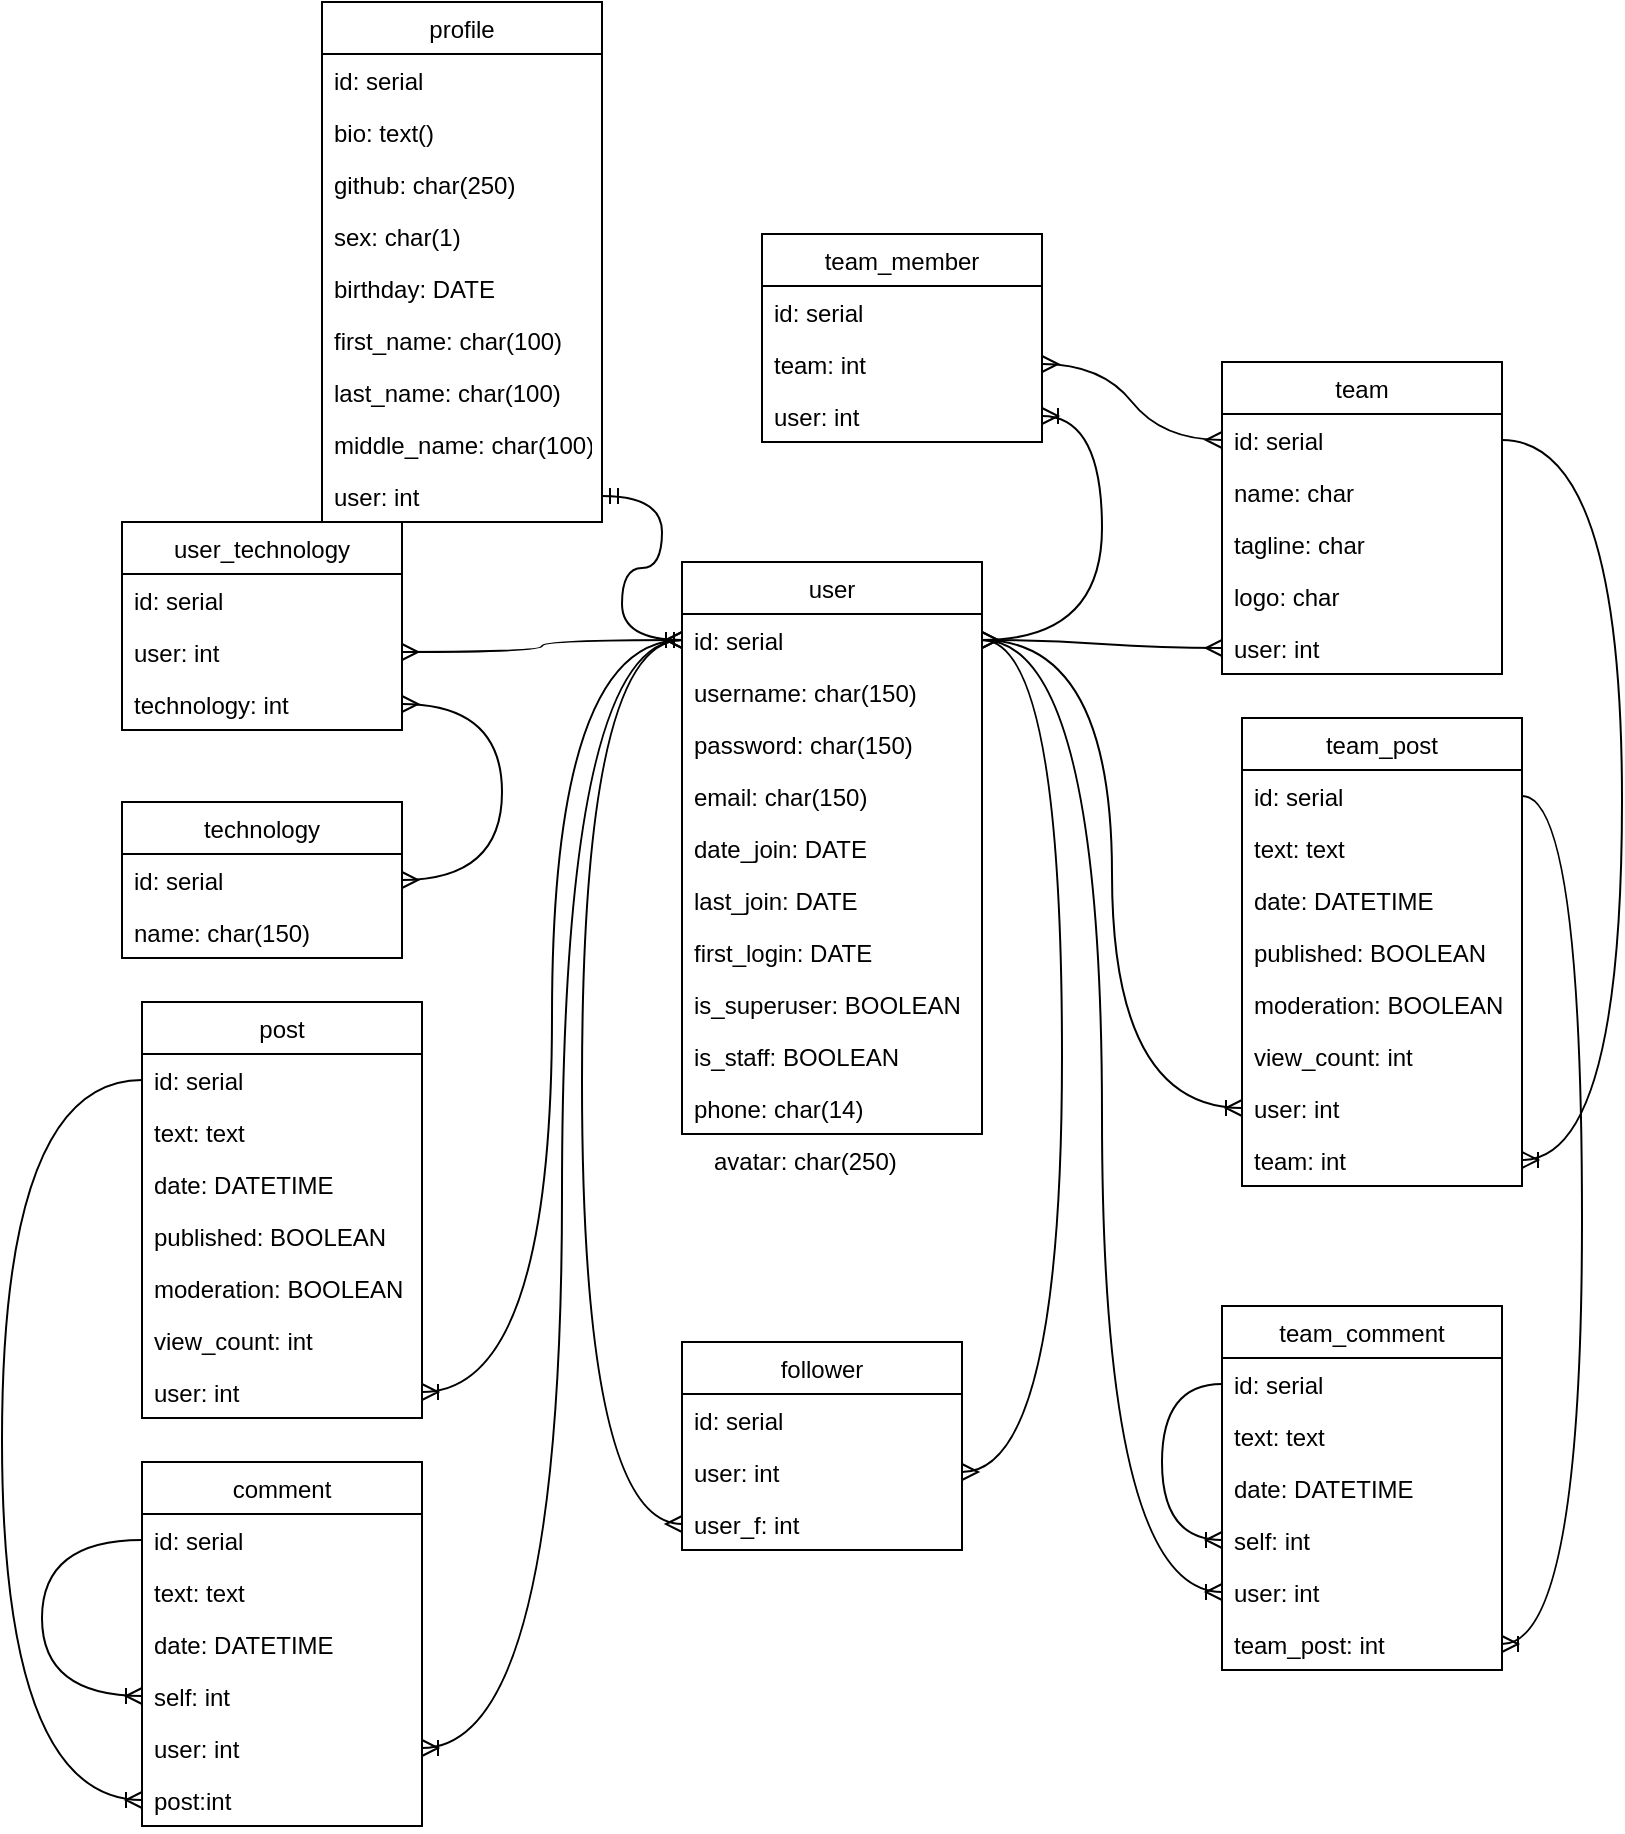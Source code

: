 <mxfile version="21.0.6" type="github">
  <diagram name="Page-1" id="c4acf3e9-155e-7222-9cf6-157b1a14988f">
    <mxGraphModel dx="1290" dy="1721" grid="1" gridSize="10" guides="1" tooltips="1" connect="1" arrows="1" fold="1" page="1" pageScale="1" pageWidth="850" pageHeight="1100" background="none" math="0" shadow="0">
      <root>
        <mxCell id="0" />
        <mxCell id="1" parent="0" />
        <object label="user" avatar="char(250)" id="QT2d1rO1spnCva16nApe-1">
          <mxCell style="swimlane;fontStyle=0;childLayout=stackLayout;horizontal=1;startSize=26;fillColor=none;horizontalStack=0;resizeParent=1;resizeParentMax=0;resizeLast=0;collapsible=1;marginBottom=0;" parent="1" vertex="1">
            <mxGeometry x="360" y="60" width="150" height="286" as="geometry" />
          </mxCell>
        </object>
        <mxCell id="QT2d1rO1spnCva16nApe-2" value="id: serial" style="text;strokeColor=none;fillColor=none;align=left;verticalAlign=top;spacingLeft=4;spacingRight=4;overflow=hidden;rotatable=0;points=[[0,0.5],[1,0.5]];portConstraint=eastwest;" parent="QT2d1rO1spnCva16nApe-1" vertex="1">
          <mxGeometry y="26" width="150" height="26" as="geometry" />
        </mxCell>
        <mxCell id="QT2d1rO1spnCva16nApe-3" value="username: char(150)" style="text;strokeColor=none;fillColor=none;align=left;verticalAlign=top;spacingLeft=4;spacingRight=4;overflow=hidden;rotatable=0;points=[[0,0.5],[1,0.5]];portConstraint=eastwest;" parent="QT2d1rO1spnCva16nApe-1" vertex="1">
          <mxGeometry y="52" width="150" height="26" as="geometry" />
        </mxCell>
        <mxCell id="XUlkwa4qAk9UDVguBRfK-6" value="password: char(150)" style="text;strokeColor=none;fillColor=none;align=left;verticalAlign=top;spacingLeft=4;spacingRight=4;overflow=hidden;rotatable=0;points=[[0,0.5],[1,0.5]];portConstraint=eastwest;" parent="QT2d1rO1spnCva16nApe-1" vertex="1">
          <mxGeometry y="78" width="150" height="26" as="geometry" />
        </mxCell>
        <mxCell id="XUlkwa4qAk9UDVguBRfK-8" value="email: char(150)" style="text;strokeColor=none;fillColor=none;align=left;verticalAlign=top;spacingLeft=4;spacingRight=4;overflow=hidden;rotatable=0;points=[[0,0.5],[1,0.5]];portConstraint=eastwest;" parent="QT2d1rO1spnCva16nApe-1" vertex="1">
          <mxGeometry y="104" width="150" height="26" as="geometry" />
        </mxCell>
        <mxCell id="XUlkwa4qAk9UDVguBRfK-7" value="date_join: DATE" style="text;strokeColor=none;fillColor=none;align=left;verticalAlign=top;spacingLeft=4;spacingRight=4;overflow=hidden;rotatable=0;points=[[0,0.5],[1,0.5]];portConstraint=eastwest;" parent="QT2d1rO1spnCva16nApe-1" vertex="1">
          <mxGeometry y="130" width="150" height="26" as="geometry" />
        </mxCell>
        <mxCell id="XUlkwa4qAk9UDVguBRfK-5" value="last_join: DATE" style="text;strokeColor=none;fillColor=none;align=left;verticalAlign=top;spacingLeft=4;spacingRight=4;overflow=hidden;rotatable=0;points=[[0,0.5],[1,0.5]];portConstraint=eastwest;" parent="QT2d1rO1spnCva16nApe-1" vertex="1">
          <mxGeometry y="156" width="150" height="26" as="geometry" />
        </mxCell>
        <mxCell id="XUlkwa4qAk9UDVguBRfK-4" value="first_login: DATE" style="text;strokeColor=none;fillColor=none;align=left;verticalAlign=top;spacingLeft=4;spacingRight=4;overflow=hidden;rotatable=0;points=[[0,0.5],[1,0.5]];portConstraint=eastwest;" parent="QT2d1rO1spnCva16nApe-1" vertex="1">
          <mxGeometry y="182" width="150" height="26" as="geometry" />
        </mxCell>
        <mxCell id="XUlkwa4qAk9UDVguBRfK-13" value="is_superuser: BOOLEAN" style="text;strokeColor=none;fillColor=none;align=left;verticalAlign=top;spacingLeft=4;spacingRight=4;overflow=hidden;rotatable=0;points=[[0,0.5],[1,0.5]];portConstraint=eastwest;" parent="QT2d1rO1spnCva16nApe-1" vertex="1">
          <mxGeometry y="208" width="150" height="26" as="geometry" />
        </mxCell>
        <mxCell id="XUlkwa4qAk9UDVguBRfK-12" value="is_staff: BOOLEAN" style="text;strokeColor=none;fillColor=none;align=left;verticalAlign=top;spacingLeft=4;spacingRight=4;overflow=hidden;rotatable=0;points=[[0,0.5],[1,0.5]];portConstraint=eastwest;" parent="QT2d1rO1spnCva16nApe-1" vertex="1">
          <mxGeometry y="234" width="150" height="26" as="geometry" />
        </mxCell>
        <mxCell id="XUlkwa4qAk9UDVguBRfK-11" value="phone: char(14)" style="text;strokeColor=none;fillColor=none;align=left;verticalAlign=top;spacingLeft=4;spacingRight=4;overflow=hidden;rotatable=0;points=[[0,0.5],[1,0.5]];portConstraint=eastwest;" parent="QT2d1rO1spnCva16nApe-1" vertex="1">
          <mxGeometry y="260" width="150" height="26" as="geometry" />
        </mxCell>
        <mxCell id="bsMIrbHfjoFy4DHhYpys-3" value="profile" style="swimlane;fontStyle=0;childLayout=stackLayout;horizontal=1;startSize=26;fillColor=none;horizontalStack=0;resizeParent=1;resizeParentMax=0;resizeLast=0;collapsible=1;marginBottom=0;" parent="1" vertex="1">
          <mxGeometry x="180" y="-220" width="140" height="260" as="geometry" />
        </mxCell>
        <mxCell id="pdmpQmuufLsah-CFB1Ya-1" value="id: serial" style="text;strokeColor=none;fillColor=none;align=left;verticalAlign=top;spacingLeft=4;spacingRight=4;overflow=hidden;rotatable=0;points=[[0,0.5],[1,0.5]];portConstraint=eastwest;" vertex="1" parent="bsMIrbHfjoFy4DHhYpys-3">
          <mxGeometry y="26" width="140" height="26" as="geometry" />
        </mxCell>
        <mxCell id="bsMIrbHfjoFy4DHhYpys-4" value="bio: text()" style="text;strokeColor=none;fillColor=none;align=left;verticalAlign=top;spacingLeft=4;spacingRight=4;overflow=hidden;rotatable=0;points=[[0,0.5],[1,0.5]];portConstraint=eastwest;" parent="bsMIrbHfjoFy4DHhYpys-3" vertex="1">
          <mxGeometry y="52" width="140" height="26" as="geometry" />
        </mxCell>
        <mxCell id="bsMIrbHfjoFy4DHhYpys-5" value="github: char(250)" style="text;strokeColor=none;fillColor=none;align=left;verticalAlign=top;spacingLeft=4;spacingRight=4;overflow=hidden;rotatable=0;points=[[0,0.5],[1,0.5]];portConstraint=eastwest;" parent="bsMIrbHfjoFy4DHhYpys-3" vertex="1">
          <mxGeometry y="78" width="140" height="26" as="geometry" />
        </mxCell>
        <mxCell id="bsMIrbHfjoFy4DHhYpys-7" value="sex: char(1)" style="text;strokeColor=none;fillColor=none;align=left;verticalAlign=top;spacingLeft=4;spacingRight=4;overflow=hidden;rotatable=0;points=[[0,0.5],[1,0.5]];portConstraint=eastwest;" parent="bsMIrbHfjoFy4DHhYpys-3" vertex="1">
          <mxGeometry y="104" width="140" height="26" as="geometry" />
        </mxCell>
        <mxCell id="bsMIrbHfjoFy4DHhYpys-11" value="birthday: DATE" style="text;strokeColor=none;fillColor=none;align=left;verticalAlign=top;spacingLeft=4;spacingRight=4;overflow=hidden;rotatable=0;points=[[0,0.5],[1,0.5]];portConstraint=eastwest;" parent="bsMIrbHfjoFy4DHhYpys-3" vertex="1">
          <mxGeometry y="130" width="140" height="26" as="geometry" />
        </mxCell>
        <mxCell id="bsMIrbHfjoFy4DHhYpys-13" value="first_name: char(100)" style="text;strokeColor=none;fillColor=none;align=left;verticalAlign=top;spacingLeft=4;spacingRight=4;overflow=hidden;rotatable=0;points=[[0,0.5],[1,0.5]];portConstraint=eastwest;" parent="bsMIrbHfjoFy4DHhYpys-3" vertex="1">
          <mxGeometry y="156" width="140" height="26" as="geometry" />
        </mxCell>
        <mxCell id="bsMIrbHfjoFy4DHhYpys-12" value="last_name: char(100)" style="text;strokeColor=none;fillColor=none;align=left;verticalAlign=top;spacingLeft=4;spacingRight=4;overflow=hidden;rotatable=0;points=[[0,0.5],[1,0.5]];portConstraint=eastwest;" parent="bsMIrbHfjoFy4DHhYpys-3" vertex="1">
          <mxGeometry y="182" width="140" height="26" as="geometry" />
        </mxCell>
        <mxCell id="bsMIrbHfjoFy4DHhYpys-8" value="middle_name: char(100)" style="text;strokeColor=none;fillColor=none;align=left;verticalAlign=top;spacingLeft=4;spacingRight=4;overflow=hidden;rotatable=0;points=[[0,0.5],[1,0.5]];portConstraint=eastwest;" parent="bsMIrbHfjoFy4DHhYpys-3" vertex="1">
          <mxGeometry y="208" width="140" height="26" as="geometry" />
        </mxCell>
        <mxCell id="bsMIrbHfjoFy4DHhYpys-6" value="user: int" style="text;strokeColor=none;fillColor=none;align=left;verticalAlign=top;spacingLeft=4;spacingRight=4;overflow=hidden;rotatable=0;points=[[0,0.5],[1,0.5]];portConstraint=eastwest;" parent="bsMIrbHfjoFy4DHhYpys-3" vertex="1">
          <mxGeometry y="234" width="140" height="26" as="geometry" />
        </mxCell>
        <mxCell id="bsMIrbHfjoFy4DHhYpys-14" value="user_technology" style="swimlane;fontStyle=0;childLayout=stackLayout;horizontal=1;startSize=26;fillColor=none;horizontalStack=0;resizeParent=1;resizeParentMax=0;resizeLast=0;collapsible=1;marginBottom=0;" parent="1" vertex="1">
          <mxGeometry x="80" y="40" width="140" height="104" as="geometry" />
        </mxCell>
        <mxCell id="bsMIrbHfjoFy4DHhYpys-15" value="id: serial" style="text;strokeColor=none;fillColor=none;align=left;verticalAlign=top;spacingLeft=4;spacingRight=4;overflow=hidden;rotatable=0;points=[[0,0.5],[1,0.5]];portConstraint=eastwest;" parent="bsMIrbHfjoFy4DHhYpys-14" vertex="1">
          <mxGeometry y="26" width="140" height="26" as="geometry" />
        </mxCell>
        <mxCell id="bsMIrbHfjoFy4DHhYpys-16" value="user: int" style="text;strokeColor=none;fillColor=none;align=left;verticalAlign=top;spacingLeft=4;spacingRight=4;overflow=hidden;rotatable=0;points=[[0,0.5],[1,0.5]];portConstraint=eastwest;" parent="bsMIrbHfjoFy4DHhYpys-14" vertex="1">
          <mxGeometry y="52" width="140" height="26" as="geometry" />
        </mxCell>
        <mxCell id="bsMIrbHfjoFy4DHhYpys-17" value="technology: int" style="text;strokeColor=none;fillColor=none;align=left;verticalAlign=top;spacingLeft=4;spacingRight=4;overflow=hidden;rotatable=0;points=[[0,0.5],[1,0.5]];portConstraint=eastwest;" parent="bsMIrbHfjoFy4DHhYpys-14" vertex="1">
          <mxGeometry y="78" width="140" height="26" as="geometry" />
        </mxCell>
        <mxCell id="bsMIrbHfjoFy4DHhYpys-18" value="technology" style="swimlane;fontStyle=0;childLayout=stackLayout;horizontal=1;startSize=26;fillColor=none;horizontalStack=0;resizeParent=1;resizeParentMax=0;resizeLast=0;collapsible=1;marginBottom=0;" parent="1" vertex="1">
          <mxGeometry x="80" y="180" width="140" height="78" as="geometry" />
        </mxCell>
        <mxCell id="bsMIrbHfjoFy4DHhYpys-19" value="id: serial" style="text;strokeColor=none;fillColor=none;align=left;verticalAlign=top;spacingLeft=4;spacingRight=4;overflow=hidden;rotatable=0;points=[[0,0.5],[1,0.5]];portConstraint=eastwest;" parent="bsMIrbHfjoFy4DHhYpys-18" vertex="1">
          <mxGeometry y="26" width="140" height="26" as="geometry" />
        </mxCell>
        <mxCell id="bsMIrbHfjoFy4DHhYpys-20" value="name: char(150)" style="text;strokeColor=none;fillColor=none;align=left;verticalAlign=top;spacingLeft=4;spacingRight=4;overflow=hidden;rotatable=0;points=[[0,0.5],[1,0.5]];portConstraint=eastwest;" parent="bsMIrbHfjoFy4DHhYpys-18" vertex="1">
          <mxGeometry y="52" width="140" height="26" as="geometry" />
        </mxCell>
        <mxCell id="bsMIrbHfjoFy4DHhYpys-24" value="" style="edgeStyle=orthogonalEdgeStyle;fontSize=12;html=1;endArrow=ERmany;startArrow=ERmany;rounded=0;exitX=1;exitY=0.5;exitDx=0;exitDy=0;curved=1;" parent="1" source="bsMIrbHfjoFy4DHhYpys-19" target="bsMIrbHfjoFy4DHhYpys-17" edge="1">
          <mxGeometry width="100" height="100" relative="1" as="geometry">
            <mxPoint x="190" y="262" as="sourcePoint" />
            <mxPoint x="290" y="162" as="targetPoint" />
            <Array as="points">
              <mxPoint x="270" y="219" />
              <mxPoint x="270" y="131" />
            </Array>
          </mxGeometry>
        </mxCell>
        <mxCell id="bsMIrbHfjoFy4DHhYpys-29" value="" style="edgeStyle=orthogonalEdgeStyle;fontSize=12;html=1;endArrow=ERmany;startArrow=ERmany;rounded=0;curved=1;" parent="1" source="bsMIrbHfjoFy4DHhYpys-16" target="QT2d1rO1spnCva16nApe-2" edge="1">
          <mxGeometry width="100" height="100" relative="1" as="geometry">
            <mxPoint x="380" y="190" as="sourcePoint" />
            <mxPoint x="480" y="90" as="targetPoint" />
          </mxGeometry>
        </mxCell>
        <mxCell id="oiJIwe3zdlfVZAw_WxB4-13" value="follower" style="swimlane;fontStyle=0;childLayout=stackLayout;horizontal=1;startSize=26;fillColor=none;horizontalStack=0;resizeParent=1;resizeParentMax=0;resizeLast=0;collapsible=1;marginBottom=0;" parent="1" vertex="1">
          <mxGeometry x="360" y="450" width="140" height="104" as="geometry" />
        </mxCell>
        <mxCell id="oiJIwe3zdlfVZAw_WxB4-14" value="id: serial" style="text;strokeColor=none;fillColor=none;align=left;verticalAlign=top;spacingLeft=4;spacingRight=4;overflow=hidden;rotatable=0;points=[[0,0.5],[1,0.5]];portConstraint=eastwest;" parent="oiJIwe3zdlfVZAw_WxB4-13" vertex="1">
          <mxGeometry y="26" width="140" height="26" as="geometry" />
        </mxCell>
        <mxCell id="oiJIwe3zdlfVZAw_WxB4-15" value="user: int" style="text;strokeColor=none;fillColor=none;align=left;verticalAlign=top;spacingLeft=4;spacingRight=4;overflow=hidden;rotatable=0;points=[[0,0.5],[1,0.5]];portConstraint=eastwest;" parent="oiJIwe3zdlfVZAw_WxB4-13" vertex="1">
          <mxGeometry y="52" width="140" height="26" as="geometry" />
        </mxCell>
        <mxCell id="oiJIwe3zdlfVZAw_WxB4-16" value="user_f: int" style="text;strokeColor=none;fillColor=none;align=left;verticalAlign=top;spacingLeft=4;spacingRight=4;overflow=hidden;rotatable=0;points=[[0,0.5],[1,0.5]];portConstraint=eastwest;" parent="oiJIwe3zdlfVZAw_WxB4-13" vertex="1">
          <mxGeometry y="78" width="140" height="26" as="geometry" />
        </mxCell>
        <mxCell id="oiJIwe3zdlfVZAw_WxB4-17" value="team_member" style="swimlane;fontStyle=0;childLayout=stackLayout;horizontal=1;startSize=26;fillColor=none;horizontalStack=0;resizeParent=1;resizeParentMax=0;resizeLast=0;collapsible=1;marginBottom=0;" parent="1" vertex="1">
          <mxGeometry x="400" y="-104" width="140" height="104" as="geometry" />
        </mxCell>
        <mxCell id="oiJIwe3zdlfVZAw_WxB4-18" value="id: serial" style="text;strokeColor=none;fillColor=none;align=left;verticalAlign=top;spacingLeft=4;spacingRight=4;overflow=hidden;rotatable=0;points=[[0,0.5],[1,0.5]];portConstraint=eastwest;" parent="oiJIwe3zdlfVZAw_WxB4-17" vertex="1">
          <mxGeometry y="26" width="140" height="26" as="geometry" />
        </mxCell>
        <mxCell id="oiJIwe3zdlfVZAw_WxB4-20" value="team: int" style="text;strokeColor=none;fillColor=none;align=left;verticalAlign=top;spacingLeft=4;spacingRight=4;overflow=hidden;rotatable=0;points=[[0,0.5],[1,0.5]];portConstraint=eastwest;" parent="oiJIwe3zdlfVZAw_WxB4-17" vertex="1">
          <mxGeometry y="52" width="140" height="26" as="geometry" />
        </mxCell>
        <mxCell id="oiJIwe3zdlfVZAw_WxB4-19" value="user: int" style="text;strokeColor=none;fillColor=none;align=left;verticalAlign=top;spacingLeft=4;spacingRight=4;overflow=hidden;rotatable=0;points=[[0,0.5],[1,0.5]];portConstraint=eastwest;" parent="oiJIwe3zdlfVZAw_WxB4-17" vertex="1">
          <mxGeometry y="78" width="140" height="26" as="geometry" />
        </mxCell>
        <mxCell id="oiJIwe3zdlfVZAw_WxB4-21" value="team" style="swimlane;fontStyle=0;childLayout=stackLayout;horizontal=1;startSize=26;fillColor=none;horizontalStack=0;resizeParent=1;resizeParentMax=0;resizeLast=0;collapsible=1;marginBottom=0;" parent="1" vertex="1">
          <mxGeometry x="630" y="-40" width="140" height="156" as="geometry" />
        </mxCell>
        <mxCell id="oiJIwe3zdlfVZAw_WxB4-22" value="id: serial" style="text;strokeColor=none;fillColor=none;align=left;verticalAlign=top;spacingLeft=4;spacingRight=4;overflow=hidden;rotatable=0;points=[[0,0.5],[1,0.5]];portConstraint=eastwest;" parent="oiJIwe3zdlfVZAw_WxB4-21" vertex="1">
          <mxGeometry y="26" width="140" height="26" as="geometry" />
        </mxCell>
        <mxCell id="oiJIwe3zdlfVZAw_WxB4-72" value="name: char" style="text;strokeColor=none;fillColor=none;align=left;verticalAlign=top;spacingLeft=4;spacingRight=4;overflow=hidden;rotatable=0;points=[[0,0.5],[1,0.5]];portConstraint=eastwest;" parent="oiJIwe3zdlfVZAw_WxB4-21" vertex="1">
          <mxGeometry y="52" width="140" height="26" as="geometry" />
        </mxCell>
        <mxCell id="oiJIwe3zdlfVZAw_WxB4-23" value="tagline: char" style="text;strokeColor=none;fillColor=none;align=left;verticalAlign=top;spacingLeft=4;spacingRight=4;overflow=hidden;rotatable=0;points=[[0,0.5],[1,0.5]];portConstraint=eastwest;" parent="oiJIwe3zdlfVZAw_WxB4-21" vertex="1">
          <mxGeometry y="78" width="140" height="26" as="geometry" />
        </mxCell>
        <mxCell id="oiJIwe3zdlfVZAw_WxB4-24" value="logo: char" style="text;strokeColor=none;fillColor=none;align=left;verticalAlign=top;spacingLeft=4;spacingRight=4;overflow=hidden;rotatable=0;points=[[0,0.5],[1,0.5]];portConstraint=eastwest;" parent="oiJIwe3zdlfVZAw_WxB4-21" vertex="1">
          <mxGeometry y="104" width="140" height="26" as="geometry" />
        </mxCell>
        <mxCell id="oiJIwe3zdlfVZAw_WxB4-29" value="user: int" style="text;strokeColor=none;fillColor=none;align=left;verticalAlign=top;spacingLeft=4;spacingRight=4;overflow=hidden;rotatable=0;points=[[0,0.5],[1,0.5]];portConstraint=eastwest;" parent="oiJIwe3zdlfVZAw_WxB4-21" vertex="1">
          <mxGeometry y="130" width="140" height="26" as="geometry" />
        </mxCell>
        <mxCell id="oiJIwe3zdlfVZAw_WxB4-35" value="team_post" style="swimlane;fontStyle=0;childLayout=stackLayout;horizontal=1;startSize=26;fillColor=none;horizontalStack=0;resizeParent=1;resizeParentMax=0;resizeLast=0;collapsible=1;marginBottom=0;" parent="1" vertex="1">
          <mxGeometry x="640" y="138" width="140" height="234" as="geometry" />
        </mxCell>
        <mxCell id="oiJIwe3zdlfVZAw_WxB4-36" value="id: serial" style="text;strokeColor=none;fillColor=none;align=left;verticalAlign=top;spacingLeft=4;spacingRight=4;overflow=hidden;rotatable=0;points=[[0,0.5],[1,0.5]];portConstraint=eastwest;" parent="oiJIwe3zdlfVZAw_WxB4-35" vertex="1">
          <mxGeometry y="26" width="140" height="26" as="geometry" />
        </mxCell>
        <mxCell id="oiJIwe3zdlfVZAw_WxB4-37" value="text: text" style="text;strokeColor=none;fillColor=none;align=left;verticalAlign=top;spacingLeft=4;spacingRight=4;overflow=hidden;rotatable=0;points=[[0,0.5],[1,0.5]];portConstraint=eastwest;" parent="oiJIwe3zdlfVZAw_WxB4-35" vertex="1">
          <mxGeometry y="52" width="140" height="26" as="geometry" />
        </mxCell>
        <mxCell id="oiJIwe3zdlfVZAw_WxB4-38" value="date: DATETIME" style="text;strokeColor=none;fillColor=none;align=left;verticalAlign=top;spacingLeft=4;spacingRight=4;overflow=hidden;rotatable=0;points=[[0,0.5],[1,0.5]];portConstraint=eastwest;" parent="oiJIwe3zdlfVZAw_WxB4-35" vertex="1">
          <mxGeometry y="78" width="140" height="26" as="geometry" />
        </mxCell>
        <mxCell id="oiJIwe3zdlfVZAw_WxB4-39" value="published: BOOLEAN" style="text;strokeColor=none;fillColor=none;align=left;verticalAlign=top;spacingLeft=4;spacingRight=4;overflow=hidden;rotatable=0;points=[[0,0.5],[1,0.5]];portConstraint=eastwest;" parent="oiJIwe3zdlfVZAw_WxB4-35" vertex="1">
          <mxGeometry y="104" width="140" height="26" as="geometry" />
        </mxCell>
        <mxCell id="oiJIwe3zdlfVZAw_WxB4-40" value="moderation: BOOLEAN" style="text;strokeColor=none;fillColor=none;align=left;verticalAlign=top;spacingLeft=4;spacingRight=4;overflow=hidden;rotatable=0;points=[[0,0.5],[1,0.5]];portConstraint=eastwest;" parent="oiJIwe3zdlfVZAw_WxB4-35" vertex="1">
          <mxGeometry y="130" width="140" height="26" as="geometry" />
        </mxCell>
        <mxCell id="oiJIwe3zdlfVZAw_WxB4-41" value="view_count: int" style="text;strokeColor=none;fillColor=none;align=left;verticalAlign=top;spacingLeft=4;spacingRight=4;overflow=hidden;rotatable=0;points=[[0,0.5],[1,0.5]];portConstraint=eastwest;" parent="oiJIwe3zdlfVZAw_WxB4-35" vertex="1">
          <mxGeometry y="156" width="140" height="26" as="geometry" />
        </mxCell>
        <mxCell id="oiJIwe3zdlfVZAw_WxB4-43" value="user: int" style="text;strokeColor=none;fillColor=none;align=left;verticalAlign=top;spacingLeft=4;spacingRight=4;overflow=hidden;rotatable=0;points=[[0,0.5],[1,0.5]];portConstraint=eastwest;" parent="oiJIwe3zdlfVZAw_WxB4-35" vertex="1">
          <mxGeometry y="182" width="140" height="26" as="geometry" />
        </mxCell>
        <mxCell id="oiJIwe3zdlfVZAw_WxB4-42" value="team: int" style="text;strokeColor=none;fillColor=none;align=left;verticalAlign=top;spacingLeft=4;spacingRight=4;overflow=hidden;rotatable=0;points=[[0,0.5],[1,0.5]];portConstraint=eastwest;" parent="oiJIwe3zdlfVZAw_WxB4-35" vertex="1">
          <mxGeometry y="208" width="140" height="26" as="geometry" />
        </mxCell>
        <mxCell id="oiJIwe3zdlfVZAw_WxB4-52" value="team_comment" style="swimlane;fontStyle=0;childLayout=stackLayout;horizontal=1;startSize=26;fillColor=none;horizontalStack=0;resizeParent=1;resizeParentMax=0;resizeLast=0;collapsible=1;marginBottom=0;" parent="1" vertex="1">
          <mxGeometry x="630" y="432" width="140" height="182" as="geometry" />
        </mxCell>
        <mxCell id="oiJIwe3zdlfVZAw_WxB4-53" value="id: serial" style="text;strokeColor=none;fillColor=none;align=left;verticalAlign=top;spacingLeft=4;spacingRight=4;overflow=hidden;rotatable=0;points=[[0,0.5],[1,0.5]];portConstraint=eastwest;" parent="oiJIwe3zdlfVZAw_WxB4-52" vertex="1">
          <mxGeometry y="26" width="140" height="26" as="geometry" />
        </mxCell>
        <mxCell id="oiJIwe3zdlfVZAw_WxB4-54" value="text: text" style="text;strokeColor=none;fillColor=none;align=left;verticalAlign=top;spacingLeft=4;spacingRight=4;overflow=hidden;rotatable=0;points=[[0,0.5],[1,0.5]];portConstraint=eastwest;" parent="oiJIwe3zdlfVZAw_WxB4-52" vertex="1">
          <mxGeometry y="52" width="140" height="26" as="geometry" />
        </mxCell>
        <mxCell id="oiJIwe3zdlfVZAw_WxB4-55" value="date: DATETIME" style="text;strokeColor=none;fillColor=none;align=left;verticalAlign=top;spacingLeft=4;spacingRight=4;overflow=hidden;rotatable=0;points=[[0,0.5],[1,0.5]];portConstraint=eastwest;" parent="oiJIwe3zdlfVZAw_WxB4-52" vertex="1">
          <mxGeometry y="78" width="140" height="26" as="geometry" />
        </mxCell>
        <mxCell id="oiJIwe3zdlfVZAw_WxB4-56" value="self: int" style="text;strokeColor=none;fillColor=none;align=left;verticalAlign=top;spacingLeft=4;spacingRight=4;overflow=hidden;rotatable=0;points=[[0,0.5],[1,0.5]];portConstraint=eastwest;" parent="oiJIwe3zdlfVZAw_WxB4-52" vertex="1">
          <mxGeometry y="104" width="140" height="26" as="geometry" />
        </mxCell>
        <mxCell id="oiJIwe3zdlfVZAw_WxB4-57" value="user: int" style="text;strokeColor=none;fillColor=none;align=left;verticalAlign=top;spacingLeft=4;spacingRight=4;overflow=hidden;rotatable=0;points=[[0,0.5],[1,0.5]];portConstraint=eastwest;" parent="oiJIwe3zdlfVZAw_WxB4-52" vertex="1">
          <mxGeometry y="130" width="140" height="26" as="geometry" />
        </mxCell>
        <mxCell id="oiJIwe3zdlfVZAw_WxB4-58" value="team_post: int" style="text;strokeColor=none;fillColor=none;align=left;verticalAlign=top;spacingLeft=4;spacingRight=4;overflow=hidden;rotatable=0;points=[[0,0.5],[1,0.5]];portConstraint=eastwest;" parent="oiJIwe3zdlfVZAw_WxB4-52" vertex="1">
          <mxGeometry y="156" width="140" height="26" as="geometry" />
        </mxCell>
        <mxCell id="oiJIwe3zdlfVZAw_WxB4-62" value="" style="edgeStyle=orthogonalEdgeStyle;fontSize=12;html=1;endArrow=ERoneToMany;rounded=0;curved=1;entryX=0;entryY=0.5;entryDx=0;entryDy=0;exitX=0;exitY=0.5;exitDx=0;exitDy=0;" parent="oiJIwe3zdlfVZAw_WxB4-52" source="oiJIwe3zdlfVZAw_WxB4-53" target="oiJIwe3zdlfVZAw_WxB4-56" edge="1">
          <mxGeometry width="100" height="100" relative="1" as="geometry">
            <mxPoint x="-130" y="68" as="sourcePoint" />
            <mxPoint x="-30" y="-32" as="targetPoint" />
            <Array as="points">
              <mxPoint x="-30" y="39" />
              <mxPoint x="-30" y="117" />
            </Array>
          </mxGeometry>
        </mxCell>
        <mxCell id="oiJIwe3zdlfVZAw_WxB4-60" value="" style="edgeStyle=entityRelationEdgeStyle;fontSize=12;html=1;endArrow=ERoneToMany;rounded=0;curved=1;entryX=1;entryY=0.5;entryDx=0;entryDy=0;" parent="1" source="oiJIwe3zdlfVZAw_WxB4-36" target="oiJIwe3zdlfVZAw_WxB4-58" edge="1">
          <mxGeometry width="100" height="100" relative="1" as="geometry">
            <mxPoint x="950" y="620" as="sourcePoint" />
            <mxPoint x="1050" y="520" as="targetPoint" />
          </mxGeometry>
        </mxCell>
        <mxCell id="oiJIwe3zdlfVZAw_WxB4-63" value="" style="edgeStyle=orthogonalEdgeStyle;fontSize=12;html=1;endArrow=ERoneToMany;rounded=0;curved=1;entryX=0;entryY=0.5;entryDx=0;entryDy=0;" parent="1" source="QT2d1rO1spnCva16nApe-2" target="oiJIwe3zdlfVZAw_WxB4-57" edge="1">
          <mxGeometry width="100" height="100" relative="1" as="geometry">
            <mxPoint x="550" y="730" as="sourcePoint" />
            <mxPoint x="650" y="630" as="targetPoint" />
          </mxGeometry>
        </mxCell>
        <mxCell id="oiJIwe3zdlfVZAw_WxB4-67" value="" style="edgeStyle=entityRelationEdgeStyle;fontSize=12;html=1;endArrow=ERoneToMany;rounded=0;curved=1;" parent="1" source="QT2d1rO1spnCva16nApe-2" target="oiJIwe3zdlfVZAw_WxB4-19" edge="1">
          <mxGeometry width="100" height="100" relative="1" as="geometry">
            <mxPoint x="425" y="30" as="sourcePoint" />
            <mxPoint x="525" y="-70" as="targetPoint" />
          </mxGeometry>
        </mxCell>
        <mxCell id="oiJIwe3zdlfVZAw_WxB4-71" value="" style="edgeStyle=entityRelationEdgeStyle;fontSize=12;html=1;endArrow=ERmany;startArrow=ERmany;rounded=0;curved=1;" parent="1" source="QT2d1rO1spnCva16nApe-2" target="oiJIwe3zdlfVZAw_WxB4-29" edge="1">
          <mxGeometry width="100" height="100" relative="1" as="geometry">
            <mxPoint x="350" y="-70" as="sourcePoint" />
            <mxPoint x="450" y="-170" as="targetPoint" />
          </mxGeometry>
        </mxCell>
        <mxCell id="oiJIwe3zdlfVZAw_WxB4-73" value="" style="edgeStyle=entityRelationEdgeStyle;fontSize=12;html=1;endArrow=ERmany;startArrow=ERmany;rounded=0;curved=1;" parent="1" source="oiJIwe3zdlfVZAw_WxB4-22" target="oiJIwe3zdlfVZAw_WxB4-20" edge="1">
          <mxGeometry width="100" height="100" relative="1" as="geometry">
            <mxPoint x="930" y="-10" as="sourcePoint" />
            <mxPoint x="1030" y="-110" as="targetPoint" />
          </mxGeometry>
        </mxCell>
        <mxCell id="oiJIwe3zdlfVZAw_WxB4-84" value="post" style="swimlane;fontStyle=0;childLayout=stackLayout;horizontal=1;startSize=26;fillColor=none;horizontalStack=0;resizeParent=1;resizeParentMax=0;resizeLast=0;collapsible=1;marginBottom=0;" parent="1" vertex="1">
          <mxGeometry x="90" y="280" width="140" height="208" as="geometry" />
        </mxCell>
        <mxCell id="oiJIwe3zdlfVZAw_WxB4-85" value="id: serial" style="text;strokeColor=none;fillColor=none;align=left;verticalAlign=top;spacingLeft=4;spacingRight=4;overflow=hidden;rotatable=0;points=[[0,0.5],[1,0.5]];portConstraint=eastwest;" parent="oiJIwe3zdlfVZAw_WxB4-84" vertex="1">
          <mxGeometry y="26" width="140" height="26" as="geometry" />
        </mxCell>
        <mxCell id="oiJIwe3zdlfVZAw_WxB4-86" value="text: text" style="text;strokeColor=none;fillColor=none;align=left;verticalAlign=top;spacingLeft=4;spacingRight=4;overflow=hidden;rotatable=0;points=[[0,0.5],[1,0.5]];portConstraint=eastwest;" parent="oiJIwe3zdlfVZAw_WxB4-84" vertex="1">
          <mxGeometry y="52" width="140" height="26" as="geometry" />
        </mxCell>
        <mxCell id="oiJIwe3zdlfVZAw_WxB4-87" value="date: DATETIME" style="text;strokeColor=none;fillColor=none;align=left;verticalAlign=top;spacingLeft=4;spacingRight=4;overflow=hidden;rotatable=0;points=[[0,0.5],[1,0.5]];portConstraint=eastwest;" parent="oiJIwe3zdlfVZAw_WxB4-84" vertex="1">
          <mxGeometry y="78" width="140" height="26" as="geometry" />
        </mxCell>
        <mxCell id="oiJIwe3zdlfVZAw_WxB4-88" value="published: BOOLEAN" style="text;strokeColor=none;fillColor=none;align=left;verticalAlign=top;spacingLeft=4;spacingRight=4;overflow=hidden;rotatable=0;points=[[0,0.5],[1,0.5]];portConstraint=eastwest;" parent="oiJIwe3zdlfVZAw_WxB4-84" vertex="1">
          <mxGeometry y="104" width="140" height="26" as="geometry" />
        </mxCell>
        <mxCell id="oiJIwe3zdlfVZAw_WxB4-89" value="moderation: BOOLEAN" style="text;strokeColor=none;fillColor=none;align=left;verticalAlign=top;spacingLeft=4;spacingRight=4;overflow=hidden;rotatable=0;points=[[0,0.5],[1,0.5]];portConstraint=eastwest;" parent="oiJIwe3zdlfVZAw_WxB4-84" vertex="1">
          <mxGeometry y="130" width="140" height="26" as="geometry" />
        </mxCell>
        <mxCell id="oiJIwe3zdlfVZAw_WxB4-90" value="view_count: int" style="text;strokeColor=none;fillColor=none;align=left;verticalAlign=top;spacingLeft=4;spacingRight=4;overflow=hidden;rotatable=0;points=[[0,0.5],[1,0.5]];portConstraint=eastwest;" parent="oiJIwe3zdlfVZAw_WxB4-84" vertex="1">
          <mxGeometry y="156" width="140" height="26" as="geometry" />
        </mxCell>
        <mxCell id="oiJIwe3zdlfVZAw_WxB4-91" value="user: int" style="text;strokeColor=none;fillColor=none;align=left;verticalAlign=top;spacingLeft=4;spacingRight=4;overflow=hidden;rotatable=0;points=[[0,0.5],[1,0.5]];portConstraint=eastwest;" parent="oiJIwe3zdlfVZAw_WxB4-84" vertex="1">
          <mxGeometry y="182" width="140" height="26" as="geometry" />
        </mxCell>
        <mxCell id="oiJIwe3zdlfVZAw_WxB4-94" value="" style="edgeStyle=orthogonalEdgeStyle;fontSize=12;html=1;endArrow=ERoneToMany;rounded=0;curved=1;entryX=0;entryY=0.5;entryDx=0;entryDy=0;" parent="1" source="QT2d1rO1spnCva16nApe-2" target="oiJIwe3zdlfVZAw_WxB4-43" edge="1">
          <mxGeometry width="100" height="100" relative="1" as="geometry">
            <mxPoint x="610" y="280" as="sourcePoint" />
            <mxPoint x="710" y="180" as="targetPoint" />
          </mxGeometry>
        </mxCell>
        <mxCell id="oiJIwe3zdlfVZAw_WxB4-105" value="comment" style="swimlane;fontStyle=0;childLayout=stackLayout;horizontal=1;startSize=26;fillColor=none;horizontalStack=0;resizeParent=1;resizeParentMax=0;resizeLast=0;collapsible=1;marginBottom=0;" parent="1" vertex="1">
          <mxGeometry x="90" y="510" width="140" height="182" as="geometry" />
        </mxCell>
        <mxCell id="oiJIwe3zdlfVZAw_WxB4-106" value="id: serial" style="text;strokeColor=none;fillColor=none;align=left;verticalAlign=top;spacingLeft=4;spacingRight=4;overflow=hidden;rotatable=0;points=[[0,0.5],[1,0.5]];portConstraint=eastwest;" parent="oiJIwe3zdlfVZAw_WxB4-105" vertex="1">
          <mxGeometry y="26" width="140" height="26" as="geometry" />
        </mxCell>
        <mxCell id="oiJIwe3zdlfVZAw_WxB4-107" value="text: text" style="text;strokeColor=none;fillColor=none;align=left;verticalAlign=top;spacingLeft=4;spacingRight=4;overflow=hidden;rotatable=0;points=[[0,0.5],[1,0.5]];portConstraint=eastwest;" parent="oiJIwe3zdlfVZAw_WxB4-105" vertex="1">
          <mxGeometry y="52" width="140" height="26" as="geometry" />
        </mxCell>
        <mxCell id="oiJIwe3zdlfVZAw_WxB4-108" value="date: DATETIME" style="text;strokeColor=none;fillColor=none;align=left;verticalAlign=top;spacingLeft=4;spacingRight=4;overflow=hidden;rotatable=0;points=[[0,0.5],[1,0.5]];portConstraint=eastwest;" parent="oiJIwe3zdlfVZAw_WxB4-105" vertex="1">
          <mxGeometry y="78" width="140" height="26" as="geometry" />
        </mxCell>
        <mxCell id="oiJIwe3zdlfVZAw_WxB4-109" value="self: int" style="text;strokeColor=none;fillColor=none;align=left;verticalAlign=top;spacingLeft=4;spacingRight=4;overflow=hidden;rotatable=0;points=[[0,0.5],[1,0.5]];portConstraint=eastwest;" parent="oiJIwe3zdlfVZAw_WxB4-105" vertex="1">
          <mxGeometry y="104" width="140" height="26" as="geometry" />
        </mxCell>
        <mxCell id="oiJIwe3zdlfVZAw_WxB4-110" value="user: int" style="text;strokeColor=none;fillColor=none;align=left;verticalAlign=top;spacingLeft=4;spacingRight=4;overflow=hidden;rotatable=0;points=[[0,0.5],[1,0.5]];portConstraint=eastwest;" parent="oiJIwe3zdlfVZAw_WxB4-105" vertex="1">
          <mxGeometry y="130" width="140" height="26" as="geometry" />
        </mxCell>
        <mxCell id="oiJIwe3zdlfVZAw_WxB4-111" value="post:int" style="text;strokeColor=none;fillColor=none;align=left;verticalAlign=top;spacingLeft=4;spacingRight=4;overflow=hidden;rotatable=0;points=[[0,0.5],[1,0.5]];portConstraint=eastwest;" parent="oiJIwe3zdlfVZAw_WxB4-105" vertex="1">
          <mxGeometry y="156" width="140" height="26" as="geometry" />
        </mxCell>
        <mxCell id="oiJIwe3zdlfVZAw_WxB4-112" value="" style="edgeStyle=orthogonalEdgeStyle;fontSize=12;html=1;endArrow=ERoneToMany;rounded=0;curved=1;entryX=0;entryY=0.5;entryDx=0;entryDy=0;exitX=0;exitY=0.5;exitDx=0;exitDy=0;" parent="oiJIwe3zdlfVZAw_WxB4-105" source="oiJIwe3zdlfVZAw_WxB4-106" target="oiJIwe3zdlfVZAw_WxB4-109" edge="1">
          <mxGeometry width="100" height="100" relative="1" as="geometry">
            <mxPoint x="-130" y="68" as="sourcePoint" />
            <mxPoint x="-30" y="-32" as="targetPoint" />
            <Array as="points">
              <mxPoint x="-50" y="39" />
              <mxPoint x="-50" y="117" />
            </Array>
          </mxGeometry>
        </mxCell>
        <mxCell id="oiJIwe3zdlfVZAw_WxB4-113" value="" style="edgeStyle=orthogonalEdgeStyle;fontSize=12;html=1;endArrow=ERoneToMany;rounded=0;curved=1;" parent="1" source="QT2d1rO1spnCva16nApe-2" target="oiJIwe3zdlfVZAw_WxB4-110" edge="1">
          <mxGeometry width="100" height="100" relative="1" as="geometry">
            <mxPoint x="320" y="800" as="sourcePoint" />
            <mxPoint x="420" y="700" as="targetPoint" />
            <Array as="points">
              <mxPoint x="300" y="99" />
              <mxPoint x="300" y="653" />
            </Array>
          </mxGeometry>
        </mxCell>
        <mxCell id="oiJIwe3zdlfVZAw_WxB4-116" value="" style="edgeStyle=orthogonalEdgeStyle;fontSize=12;html=1;endArrow=ERmany;startArrow=ERmany;rounded=0;curved=1;" parent="1" source="QT2d1rO1spnCva16nApe-2" target="oiJIwe3zdlfVZAw_WxB4-15" edge="1">
          <mxGeometry width="100" height="100" relative="1" as="geometry">
            <mxPoint x="460" y="780" as="sourcePoint" />
            <mxPoint x="560" y="680" as="targetPoint" />
            <Array as="points">
              <mxPoint x="550" y="99" />
              <mxPoint x="550" y="515" />
            </Array>
          </mxGeometry>
        </mxCell>
        <mxCell id="oiJIwe3zdlfVZAw_WxB4-118" value="" style="edgeStyle=orthogonalEdgeStyle;fontSize=12;html=1;endArrow=ERoneToMany;rounded=0;curved=1;" parent="1" source="QT2d1rO1spnCva16nApe-2" target="oiJIwe3zdlfVZAw_WxB4-91" edge="1">
          <mxGeometry width="100" height="100" relative="1" as="geometry">
            <mxPoint x="150" y="620" as="sourcePoint" />
            <mxPoint x="250" y="520" as="targetPoint" />
          </mxGeometry>
        </mxCell>
        <mxCell id="oiJIwe3zdlfVZAw_WxB4-119" value="" style="edgeStyle=orthogonalEdgeStyle;fontSize=12;html=1;endArrow=ERmany;startArrow=ERmany;rounded=0;curved=1;entryX=0;entryY=0.5;entryDx=0;entryDy=0;" parent="1" source="QT2d1rO1spnCva16nApe-2" target="oiJIwe3zdlfVZAw_WxB4-16" edge="1">
          <mxGeometry width="100" height="100" relative="1" as="geometry">
            <mxPoint x="410" y="710" as="sourcePoint" />
            <mxPoint x="510" y="610" as="targetPoint" />
            <Array as="points">
              <mxPoint x="310" y="99" />
              <mxPoint x="310" y="541" />
            </Array>
          </mxGeometry>
        </mxCell>
        <mxCell id="XUlkwa4qAk9UDVguBRfK-10" value="avatar: char(250)" style="text;strokeColor=none;fillColor=none;align=left;verticalAlign=top;spacingLeft=4;spacingRight=4;overflow=hidden;rotatable=0;points=[[0,0.5],[1,0.5]];portConstraint=eastwest;" parent="1" vertex="1">
          <mxGeometry x="370" y="346" width="150" height="26" as="geometry" />
        </mxCell>
        <mxCell id="oiJIwe3zdlfVZAw_WxB4-120" value="" style="edgeStyle=orthogonalEdgeStyle;fontSize=12;html=1;endArrow=ERoneToMany;rounded=0;curved=1;" parent="1" source="oiJIwe3zdlfVZAw_WxB4-85" target="oiJIwe3zdlfVZAw_WxB4-111" edge="1">
          <mxGeometry width="100" height="100" relative="1" as="geometry">
            <mxPoint x="10" y="800" as="sourcePoint" />
            <mxPoint x="110" y="700" as="targetPoint" />
            <Array as="points">
              <mxPoint x="20" y="319" />
              <mxPoint x="20" y="679" />
            </Array>
          </mxGeometry>
        </mxCell>
        <mxCell id="oiJIwe3zdlfVZAw_WxB4-130" value="" style="edgeStyle=orthogonalEdgeStyle;fontSize=12;html=1;endArrow=ERoneToMany;rounded=0;curved=1;" parent="1" source="oiJIwe3zdlfVZAw_WxB4-22" target="oiJIwe3zdlfVZAw_WxB4-42" edge="1">
          <mxGeometry width="100" height="100" relative="1" as="geometry">
            <mxPoint x="590" y="490" as="sourcePoint" />
            <mxPoint x="690" y="390" as="targetPoint" />
            <Array as="points">
              <mxPoint x="830" y="-1" />
              <mxPoint x="830" y="359" />
            </Array>
          </mxGeometry>
        </mxCell>
        <mxCell id="oiJIwe3zdlfVZAw_WxB4-131" value="" style="edgeStyle=entityRelationEdgeStyle;fontSize=12;html=1;endArrow=ERmandOne;startArrow=ERmandOne;rounded=0;curved=1;" parent="1" source="bsMIrbHfjoFy4DHhYpys-6" target="QT2d1rO1spnCva16nApe-2" edge="1">
          <mxGeometry width="100" height="100" relative="1" as="geometry">
            <mxPoint x="370" y="-160" as="sourcePoint" />
            <mxPoint x="470" y="-260" as="targetPoint" />
          </mxGeometry>
        </mxCell>
      </root>
    </mxGraphModel>
  </diagram>
</mxfile>
